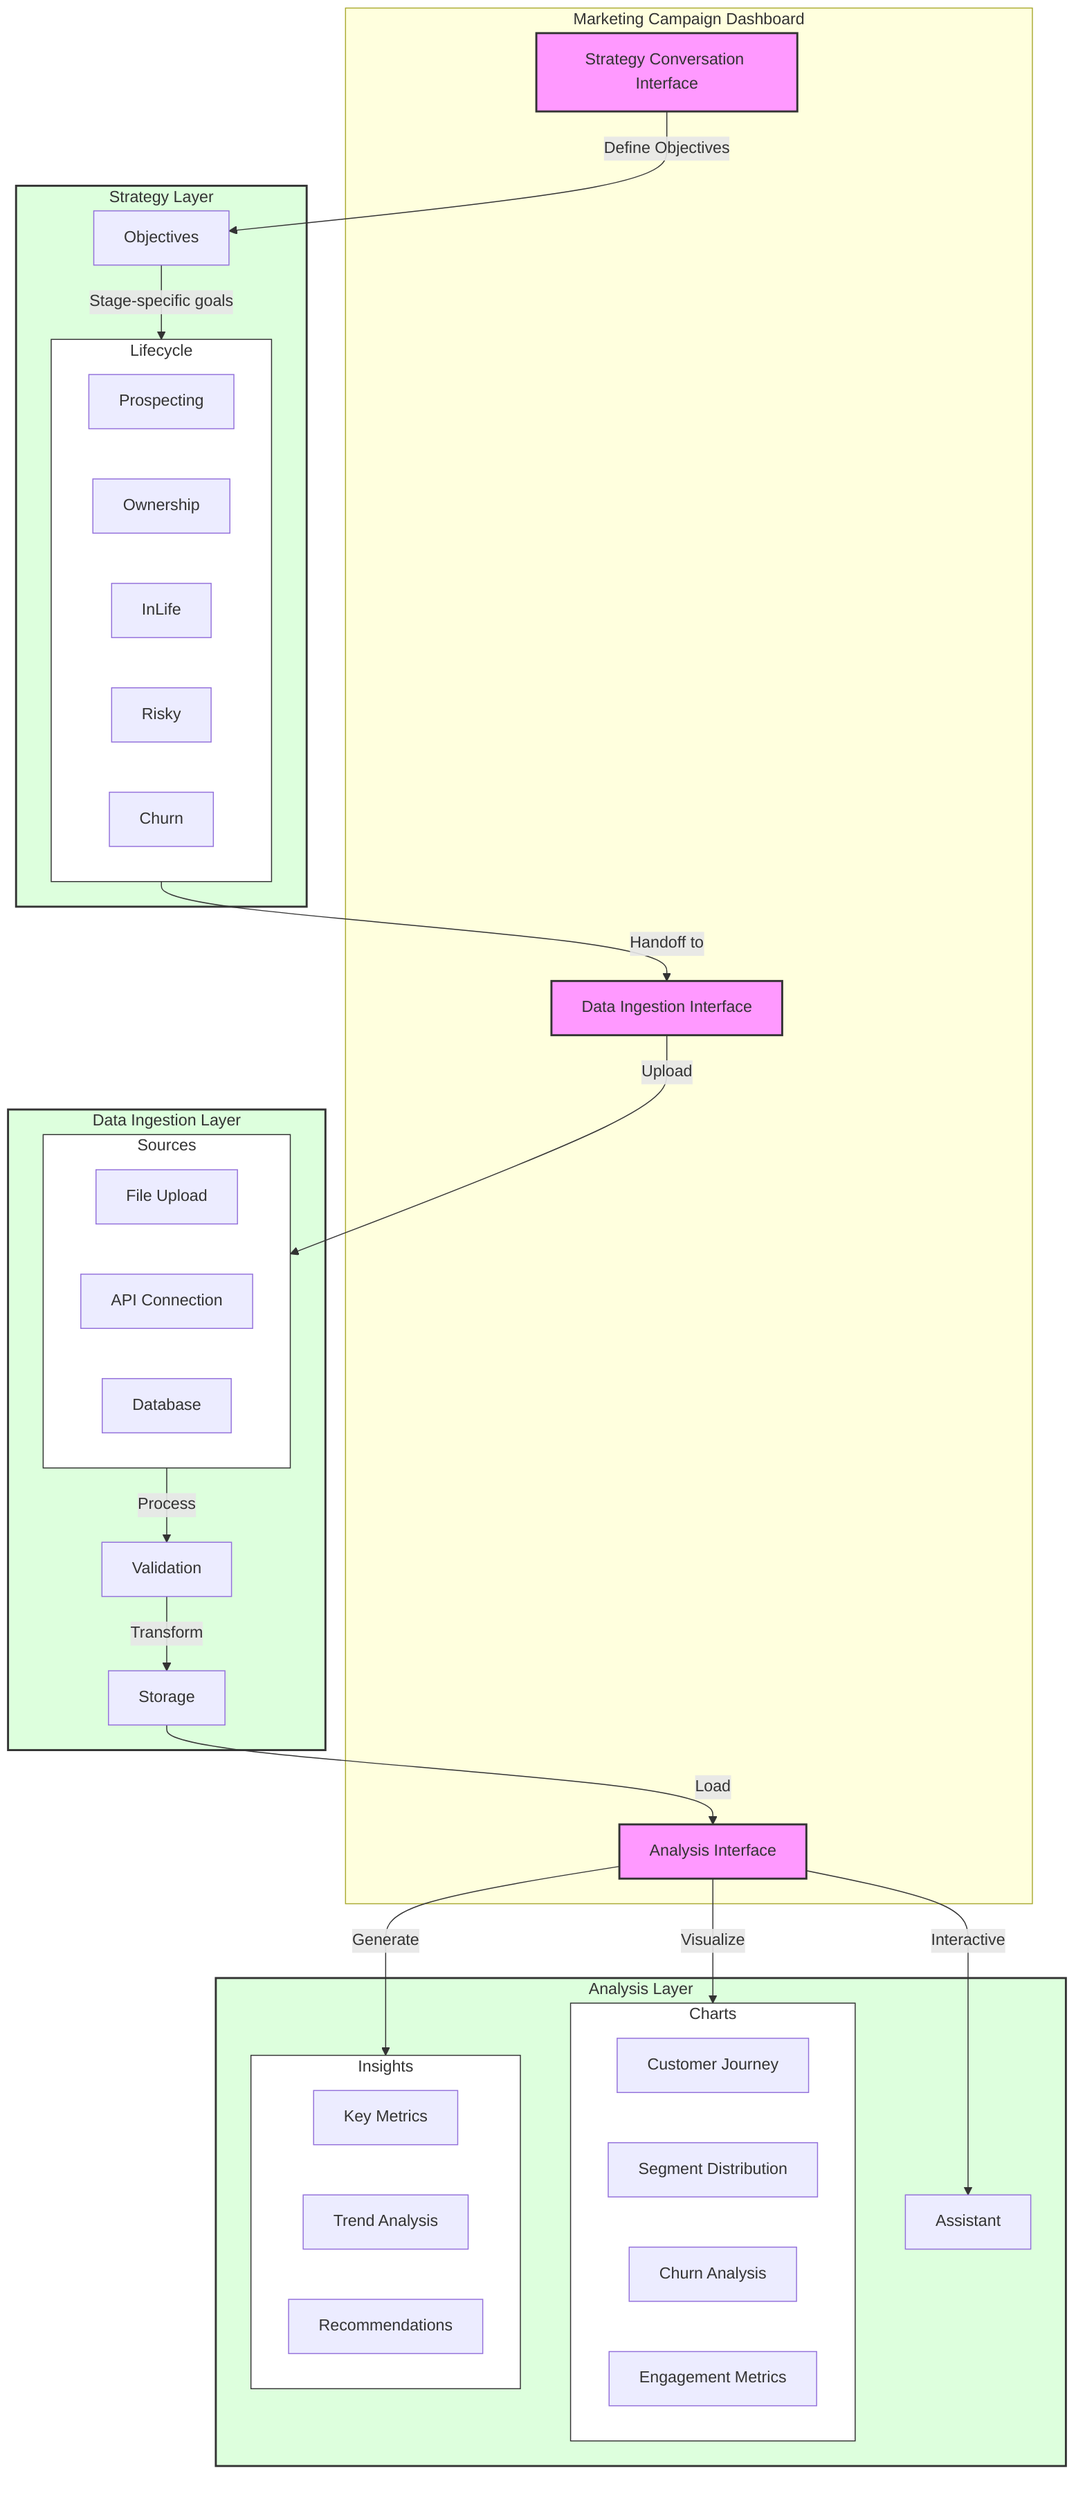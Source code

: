 graph TB
    subgraph HomePage["Marketing Campaign Dashboard"]
        Strategy["Strategy Conversation Interface"]
        DataIngestion["Data Ingestion Interface"]
        Analysis["Analysis Interface"]
    end

    subgraph StrategyLayer["Strategy Layer"]
        Strategy --> |"Define Objectives"| Objectives
        Objectives --> |"Stage-specific goals"| Lifecycle["Lifecycle Stages"]
        Lifecycle -->|"Handoff to"| DataIngestion
        
        subgraph Lifecycle
            L1["Prospecting"]
            L2["Ownership"]
            L3["InLife"]
            L4["Risky"]
            L5["Churn"]
        end
    end

    subgraph DataIngestionLayer["Data Ingestion Layer"]
        DataIngestion --> |"Upload"| Sources
        Sources --> |"Process"| Validation
        Validation --> |"Transform"| Storage
        
        subgraph Sources
            S1["File Upload"]
            S2["API Connection"]
            S3["Database"]
        end
    end

    subgraph AnalysisLayer["Analysis Layer"]
        Storage --> |"Load"| Analysis
        Analysis --> |"Generate"| Insights
        Analysis --> |"Visualize"| Charts
        Analysis --> |"Interactive"| Assistant
        
        subgraph Charts
            C1["Customer Journey"]
            C2["Segment Distribution"]
            C3["Churn Analysis"]
            C4["Engagement Metrics"]
        end
        
        subgraph Insights
            I1["Key Metrics"]
            I2["Trend Analysis"]
            I3["Recommendations"]
        end
    end

    classDef interface fill:#f9f,stroke:#333,stroke-width:2px
    classDef layer fill:#dfd,stroke:#333,stroke-width:2px
    classDef component fill:#fff,stroke:#333,stroke-width:1px
    
    class Strategy,DataIngestion,Analysis interface
    class StrategyLayer,DataIngestionLayer,AnalysisLayer layer
    class Sources,Charts,Insights,Lifecycle component